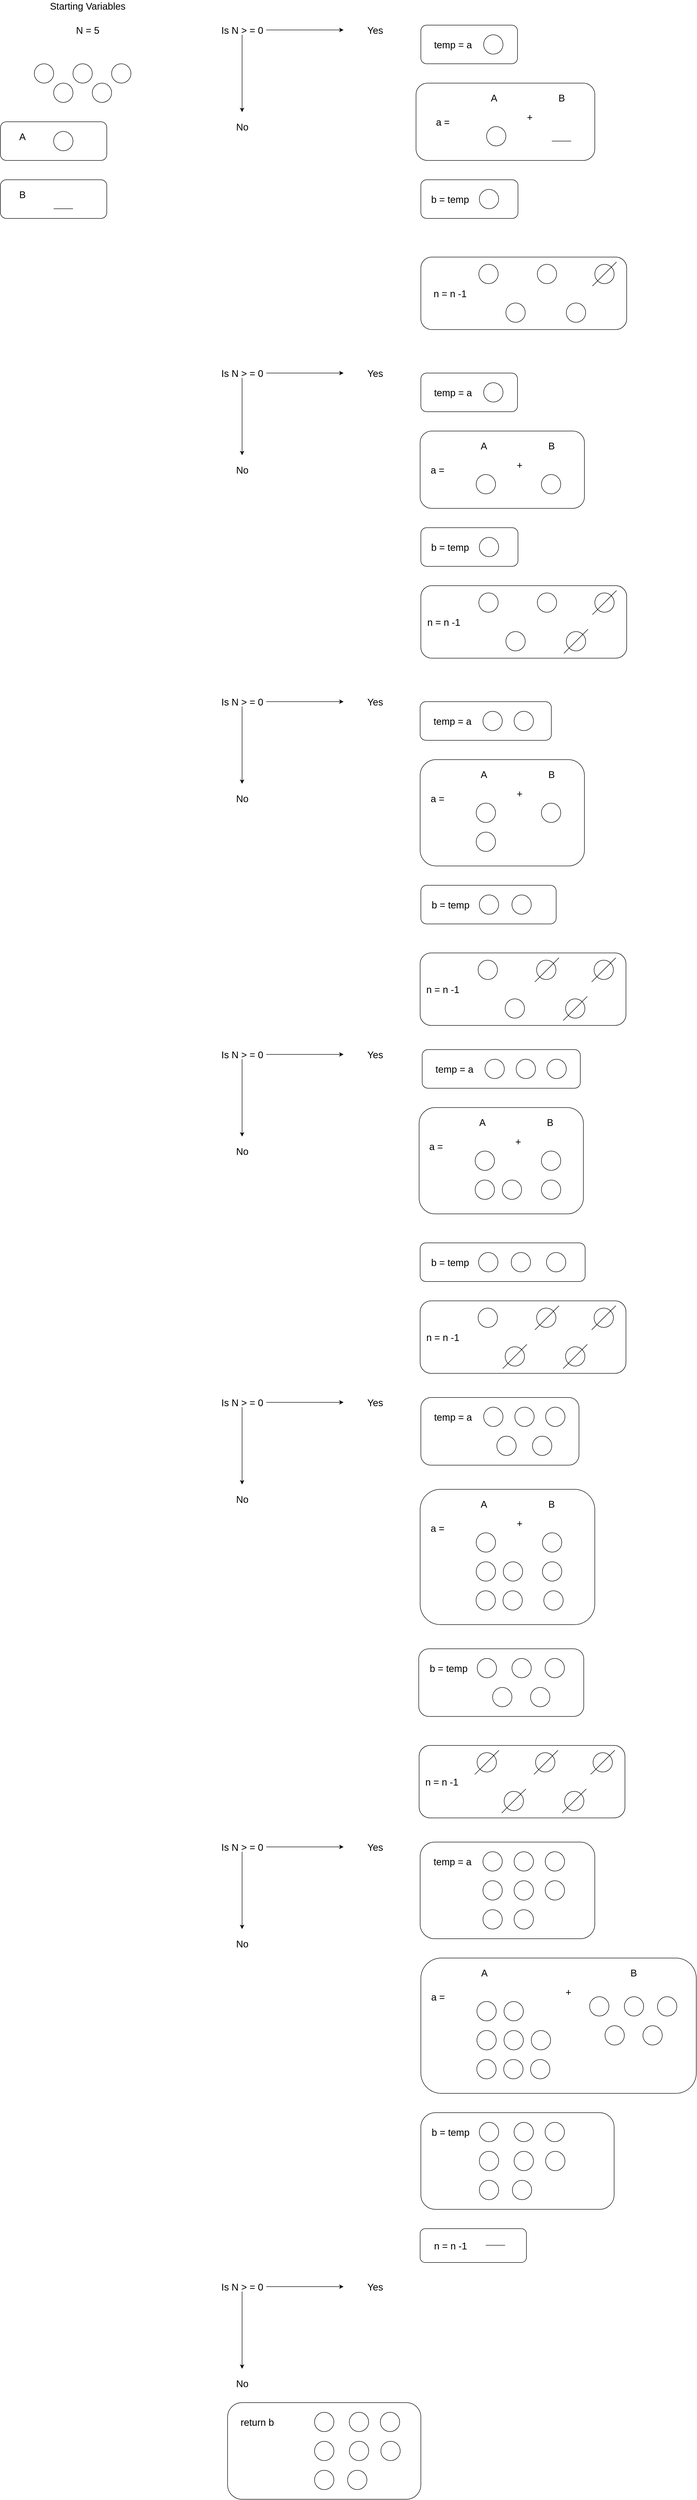 <mxfile>
    <diagram id="eCA5egAgRWIzLLH1qS1m" name="Page-1">
        <mxGraphModel dx="840" dy="718" grid="1" gridSize="10" guides="1" tooltips="1" connect="1" arrows="1" fold="1" page="1" pageScale="1" pageWidth="827" pageHeight="1169" math="0" shadow="0">
            <root>
                <mxCell id="0"/>
                <mxCell id="1" parent="0"/>
                <mxCell id="3" value="&lt;font style=&quot;font-size: 20px&quot;&gt;N = 5&lt;/font&gt;" style="text;html=1;resizable=0;autosize=1;align=center;verticalAlign=middle;points=[];fillColor=none;strokeColor=none;rounded=0;" vertex="1" parent="1">
                    <mxGeometry x="320" y="160" width="60" height="20" as="geometry"/>
                </mxCell>
                <mxCell id="13" value="&lt;font style=&quot;font-size: 20px&quot;&gt;Starting Variables&lt;/font&gt;" style="text;html=1;resizable=0;autosize=1;align=center;verticalAlign=middle;points=[];fillColor=none;strokeColor=none;rounded=0;" vertex="1" parent="1">
                    <mxGeometry x="265" y="110" width="170" height="20" as="geometry"/>
                </mxCell>
                <mxCell id="27" value="" style="group" vertex="1" connectable="0" parent="1">
                    <mxGeometry x="170" y="360" width="220" height="80" as="geometry"/>
                </mxCell>
                <mxCell id="24" value="" style="whiteSpace=wrap;html=1;fontSize=20;rounded=1;" vertex="1" parent="27">
                    <mxGeometry width="220" height="80" as="geometry"/>
                </mxCell>
                <mxCell id="14" value="&lt;span style=&quot;font-size: 20px&quot;&gt;A&lt;/span&gt;" style="text;html=1;resizable=0;autosize=1;align=center;verticalAlign=middle;points=[];fillColor=none;strokeColor=none;rounded=0;" vertex="1" parent="27">
                    <mxGeometry x="30" y="20" width="30" height="20" as="geometry"/>
                </mxCell>
                <mxCell id="15" value="" style="ellipse;whiteSpace=wrap;html=1;" vertex="1" parent="27">
                    <mxGeometry x="110" y="20" width="40" height="40" as="geometry"/>
                </mxCell>
                <mxCell id="28" value="" style="group" vertex="1" connectable="0" parent="1">
                    <mxGeometry x="170" y="480" width="220" height="80" as="geometry"/>
                </mxCell>
                <mxCell id="25" value="" style="whiteSpace=wrap;html=1;fontSize=20;rounded=1;" vertex="1" parent="28">
                    <mxGeometry width="220" height="80" as="geometry"/>
                </mxCell>
                <mxCell id="16" value="&lt;span style=&quot;font-size: 20px&quot;&gt;B&lt;/span&gt;" style="text;html=1;resizable=0;autosize=1;align=center;verticalAlign=middle;points=[];fillColor=none;strokeColor=none;rounded=0;" vertex="1" parent="28">
                    <mxGeometry x="30" y="20" width="30" height="20" as="geometry"/>
                </mxCell>
                <mxCell id="18" value="" style="endArrow=none;html=1;fontSize=20;" edge="1" parent="28">
                    <mxGeometry width="50" height="50" relative="1" as="geometry">
                        <mxPoint x="110" y="60" as="sourcePoint"/>
                        <mxPoint x="150" y="60" as="targetPoint"/>
                    </mxGeometry>
                </mxCell>
                <mxCell id="32" value="" style="whiteSpace=wrap;html=1;fontSize=20;rounded=1;container=0;" vertex="1" parent="1">
                    <mxGeometry x="1030" y="280" width="370" height="160" as="geometry"/>
                </mxCell>
                <mxCell id="33" value="&lt;span style=&quot;font-size: 20px&quot;&gt;A&lt;/span&gt;" style="text;html=1;resizable=0;autosize=1;align=center;verticalAlign=middle;points=[];fillColor=none;strokeColor=none;rounded=0;container=0;" vertex="1" parent="1">
                    <mxGeometry x="1176" y="300" width="30" height="20" as="geometry"/>
                </mxCell>
                <mxCell id="34" value="" style="ellipse;whiteSpace=wrap;html=1;container=0;" vertex="1" parent="1">
                    <mxGeometry x="1176" y="370" width="40" height="40" as="geometry"/>
                </mxCell>
                <mxCell id="39" value="&lt;font style=&quot;font-size: 20px&quot;&gt;+&lt;/font&gt;" style="text;html=1;resizable=0;autosize=1;align=center;verticalAlign=middle;points=[];fillColor=none;strokeColor=none;rounded=0;container=0;" vertex="1" parent="1">
                    <mxGeometry x="1250" y="340" width="30" height="20" as="geometry"/>
                </mxCell>
                <mxCell id="41" value="" style="endArrow=none;html=1;fontSize=20;" edge="1" parent="1">
                    <mxGeometry width="50" height="50" relative="1" as="geometry">
                        <mxPoint x="1311" y="400" as="sourcePoint"/>
                        <mxPoint x="1351" y="400" as="targetPoint"/>
                    </mxGeometry>
                </mxCell>
                <mxCell id="42" value="&lt;font style=&quot;font-size: 20px&quot;&gt;B&lt;/font&gt;" style="text;html=1;resizable=0;autosize=1;align=center;verticalAlign=middle;points=[];fillColor=none;strokeColor=none;rounded=0;container=0;" vertex="1" parent="1">
                    <mxGeometry x="1316" y="300" width="30" height="20" as="geometry"/>
                </mxCell>
                <mxCell id="48" value="" style="whiteSpace=wrap;html=1;fontSize=20;rounded=1;container=0;" vertex="1" parent="1">
                    <mxGeometry x="1040" y="480" width="201" height="80" as="geometry"/>
                </mxCell>
                <mxCell id="49" value="&lt;span style=&quot;font-size: 20px&quot;&gt;b = temp&lt;/span&gt;" style="text;html=1;resizable=0;autosize=1;align=center;verticalAlign=middle;points=[];fillColor=none;strokeColor=none;rounded=0;container=0;" vertex="1" parent="1">
                    <mxGeometry x="1054.5" y="510" width="90" height="20" as="geometry"/>
                </mxCell>
                <mxCell id="50" value="" style="ellipse;whiteSpace=wrap;html=1;container=0;" vertex="1" parent="1">
                    <mxGeometry x="1161" y="500" width="40" height="40" as="geometry"/>
                </mxCell>
                <mxCell id="26" value="" style="whiteSpace=wrap;html=1;fontSize=20;rounded=1;container=0;" vertex="1" parent="1">
                    <mxGeometry x="1040" y="160" width="200" height="80" as="geometry"/>
                </mxCell>
                <mxCell id="19" value="&lt;span style=&quot;font-size: 20px&quot;&gt;temp = a&lt;/span&gt;" style="text;html=1;resizable=0;autosize=1;align=center;verticalAlign=middle;points=[];fillColor=none;strokeColor=none;rounded=0;container=0;" vertex="1" parent="1">
                    <mxGeometry x="1061" y="190" width="90" height="20" as="geometry"/>
                </mxCell>
                <mxCell id="30" value="" style="ellipse;whiteSpace=wrap;html=1;container=0;" vertex="1" parent="1">
                    <mxGeometry x="1170" y="180" width="40" height="40" as="geometry"/>
                </mxCell>
                <mxCell id="52" value="" style="group" vertex="1" connectable="0" parent="1">
                    <mxGeometry x="240" y="240" width="200" height="80" as="geometry"/>
                </mxCell>
                <mxCell id="2" value="" style="ellipse;whiteSpace=wrap;html=1;" vertex="1" parent="52">
                    <mxGeometry width="40" height="40" as="geometry"/>
                </mxCell>
                <mxCell id="4" value="" style="ellipse;whiteSpace=wrap;html=1;" vertex="1" parent="52">
                    <mxGeometry x="40" y="40" width="40" height="40" as="geometry"/>
                </mxCell>
                <mxCell id="5" value="" style="ellipse;whiteSpace=wrap;html=1;" vertex="1" parent="52">
                    <mxGeometry x="80" width="40" height="40" as="geometry"/>
                </mxCell>
                <mxCell id="6" value="" style="ellipse;whiteSpace=wrap;html=1;" vertex="1" parent="52">
                    <mxGeometry x="160" width="40" height="40" as="geometry"/>
                </mxCell>
                <mxCell id="7" value="" style="ellipse;whiteSpace=wrap;html=1;" vertex="1" parent="52">
                    <mxGeometry x="120" y="40" width="40" height="40" as="geometry"/>
                </mxCell>
                <mxCell id="64" value="" style="group" vertex="1" connectable="0" parent="1">
                    <mxGeometry x="1160" y="650" width="320" height="157.5" as="geometry"/>
                </mxCell>
                <mxCell id="65" value="" style="whiteSpace=wrap;html=1;rounded=1;fontSize=20;" vertex="1" parent="64">
                    <mxGeometry x="-120" y="-10" width="426" height="150" as="geometry"/>
                </mxCell>
                <mxCell id="55" value="" style="ellipse;whiteSpace=wrap;html=1;container=0;" vertex="1" parent="64">
                    <mxGeometry y="5" width="40" height="40" as="geometry"/>
                </mxCell>
                <mxCell id="56" value="" style="ellipse;whiteSpace=wrap;html=1;container=0;" vertex="1" parent="64">
                    <mxGeometry x="56" y="85" width="40" height="40" as="geometry"/>
                </mxCell>
                <mxCell id="57" value="" style="ellipse;whiteSpace=wrap;html=1;container=0;" vertex="1" parent="64">
                    <mxGeometry x="121" y="5" width="40" height="40" as="geometry"/>
                </mxCell>
                <mxCell id="59" value="" style="ellipse;whiteSpace=wrap;html=1;container=0;" vertex="1" parent="64">
                    <mxGeometry x="181" y="85" width="40" height="40" as="geometry"/>
                </mxCell>
                <mxCell id="62" value="" style="ellipse;whiteSpace=wrap;html=1;container=0;" vertex="1" parent="64">
                    <mxGeometry x="240" y="5" width="40" height="40" as="geometry"/>
                </mxCell>
                <mxCell id="63" value="" style="endArrow=none;html=1;fontSize=20;" edge="1" parent="64">
                    <mxGeometry width="50" height="50" relative="1" as="geometry">
                        <mxPoint x="235" y="50" as="sourcePoint"/>
                        <mxPoint x="285" as="targetPoint"/>
                    </mxGeometry>
                </mxCell>
                <mxCell id="67" value="" style="group" vertex="1" connectable="0" parent="1">
                    <mxGeometry x="620" y="160" width="485" height="220" as="geometry"/>
                </mxCell>
                <mxCell id="9" style="edgeStyle=none;html=1;fontSize=20;" edge="1" parent="67" source="8">
                    <mxGeometry relative="1" as="geometry">
                        <mxPoint x="260" y="10" as="targetPoint"/>
                    </mxGeometry>
                </mxCell>
                <mxCell id="11" style="edgeStyle=none;html=1;fontSize=20;" edge="1" parent="67" source="8">
                    <mxGeometry relative="1" as="geometry">
                        <mxPoint x="50" y="180" as="targetPoint"/>
                    </mxGeometry>
                </mxCell>
                <mxCell id="8" value="&lt;font style=&quot;font-size: 20px&quot;&gt;Is N &amp;gt; = 0&lt;/font&gt;" style="text;html=1;resizable=0;autosize=1;align=center;verticalAlign=middle;points=[];fillColor=none;strokeColor=none;rounded=0;" vertex="1" parent="67">
                    <mxGeometry width="100" height="20" as="geometry"/>
                </mxCell>
                <mxCell id="10" value="&lt;font style=&quot;font-size: 20px&quot;&gt;Yes&lt;/font&gt;" style="text;html=1;resizable=0;autosize=1;align=center;verticalAlign=middle;points=[];fillColor=none;strokeColor=none;rounded=0;" vertex="1" parent="67">
                    <mxGeometry x="300" width="50" height="20" as="geometry"/>
                </mxCell>
                <mxCell id="12" value="&lt;font style=&quot;font-size: 20px&quot;&gt;No&lt;/font&gt;" style="text;html=1;resizable=0;autosize=1;align=center;verticalAlign=middle;points=[];fillColor=none;strokeColor=none;rounded=0;" vertex="1" parent="67">
                    <mxGeometry x="30" y="200" width="40" height="20" as="geometry"/>
                </mxCell>
                <mxCell id="84" value="&lt;span style=&quot;font-size: 20px&quot;&gt;a =&lt;/span&gt;" style="text;html=1;resizable=0;autosize=1;align=center;verticalAlign=middle;points=[];fillColor=none;strokeColor=none;rounded=0;container=0;" vertex="1" parent="67">
                    <mxGeometry x="445" y="190" width="40" height="20" as="geometry"/>
                </mxCell>
                <mxCell id="68" value="" style="group" vertex="1" connectable="0" parent="1">
                    <mxGeometry x="620" y="870" width="350" height="220" as="geometry"/>
                </mxCell>
                <mxCell id="69" style="edgeStyle=none;html=1;fontSize=20;" edge="1" parent="68" source="71">
                    <mxGeometry relative="1" as="geometry">
                        <mxPoint x="260" y="10" as="targetPoint"/>
                    </mxGeometry>
                </mxCell>
                <mxCell id="70" style="edgeStyle=none;html=1;fontSize=20;" edge="1" parent="68" source="71">
                    <mxGeometry relative="1" as="geometry">
                        <mxPoint x="50" y="180" as="targetPoint"/>
                    </mxGeometry>
                </mxCell>
                <mxCell id="71" value="&lt;font style=&quot;font-size: 20px&quot;&gt;Is N &amp;gt; = 0&lt;/font&gt;" style="text;html=1;resizable=0;autosize=1;align=center;verticalAlign=middle;points=[];fillColor=none;strokeColor=none;rounded=0;" vertex="1" parent="68">
                    <mxGeometry width="100" height="20" as="geometry"/>
                </mxCell>
                <mxCell id="72" value="&lt;font style=&quot;font-size: 20px&quot;&gt;Yes&lt;/font&gt;" style="text;html=1;resizable=0;autosize=1;align=center;verticalAlign=middle;points=[];fillColor=none;strokeColor=none;rounded=0;" vertex="1" parent="68">
                    <mxGeometry x="300" width="50" height="20" as="geometry"/>
                </mxCell>
                <mxCell id="73" value="&lt;font style=&quot;font-size: 20px&quot;&gt;No&lt;/font&gt;" style="text;html=1;resizable=0;autosize=1;align=center;verticalAlign=middle;points=[];fillColor=none;strokeColor=none;rounded=0;" vertex="1" parent="68">
                    <mxGeometry x="30" y="200" width="40" height="20" as="geometry"/>
                </mxCell>
                <mxCell id="74" value="" style="whiteSpace=wrap;html=1;fontSize=20;rounded=1;container=0;" vertex="1" parent="1">
                    <mxGeometry x="1038.5" y="1000" width="340" height="160" as="geometry"/>
                </mxCell>
                <mxCell id="75" value="&lt;span style=&quot;font-size: 20px&quot;&gt;A&lt;/span&gt;" style="text;html=1;resizable=0;autosize=1;align=center;verticalAlign=middle;points=[];fillColor=none;strokeColor=none;rounded=0;container=0;" vertex="1" parent="1">
                    <mxGeometry x="1154.5" y="1020" width="30" height="20" as="geometry"/>
                </mxCell>
                <mxCell id="76" value="" style="ellipse;whiteSpace=wrap;html=1;container=0;" vertex="1" parent="1">
                    <mxGeometry x="1154.5" y="1090" width="40" height="40" as="geometry"/>
                </mxCell>
                <mxCell id="77" value="&lt;font style=&quot;font-size: 20px&quot;&gt;+&lt;/font&gt;" style="text;html=1;resizable=0;autosize=1;align=center;verticalAlign=middle;points=[];fillColor=none;strokeColor=none;rounded=0;container=0;" vertex="1" parent="1">
                    <mxGeometry x="1228.5" y="1060" width="30" height="20" as="geometry"/>
                </mxCell>
                <mxCell id="79" value="&lt;font style=&quot;font-size: 20px&quot;&gt;B&lt;/font&gt;" style="text;html=1;resizable=0;autosize=1;align=center;verticalAlign=middle;points=[];fillColor=none;strokeColor=none;rounded=0;container=0;" vertex="1" parent="1">
                    <mxGeometry x="1294.5" y="1020" width="30" height="20" as="geometry"/>
                </mxCell>
                <mxCell id="80" value="" style="whiteSpace=wrap;html=1;fontSize=20;rounded=1;container=0;" vertex="1" parent="1">
                    <mxGeometry x="1040" y="880" width="200" height="80" as="geometry"/>
                </mxCell>
                <mxCell id="81" value="&lt;span style=&quot;font-size: 20px&quot;&gt;temp = a&lt;/span&gt;" style="text;html=1;resizable=0;autosize=1;align=center;verticalAlign=middle;points=[];fillColor=none;strokeColor=none;rounded=0;container=0;" vertex="1" parent="1">
                    <mxGeometry x="1061" y="910" width="90" height="20" as="geometry"/>
                </mxCell>
                <mxCell id="82" value="" style="ellipse;whiteSpace=wrap;html=1;container=0;" vertex="1" parent="1">
                    <mxGeometry x="1170" y="900" width="40" height="40" as="geometry"/>
                </mxCell>
                <mxCell id="83" value="" style="ellipse;whiteSpace=wrap;html=1;container=0;" vertex="1" parent="1">
                    <mxGeometry x="1289.5" y="1090" width="40" height="40" as="geometry"/>
                </mxCell>
                <mxCell id="85" value="&lt;span style=&quot;font-size: 20px&quot;&gt;a =&lt;/span&gt;" style="text;html=1;resizable=0;autosize=1;align=center;verticalAlign=middle;points=[];fillColor=none;strokeColor=none;rounded=0;container=0;" vertex="1" parent="1">
                    <mxGeometry x="1053.5" y="1070" width="40" height="20" as="geometry"/>
                </mxCell>
                <mxCell id="87" value="" style="whiteSpace=wrap;html=1;fontSize=20;rounded=1;container=0;" vertex="1" parent="1">
                    <mxGeometry x="1040" y="1940" width="280" height="80" as="geometry"/>
                </mxCell>
                <mxCell id="88" value="&lt;span style=&quot;font-size: 20px&quot;&gt;b = temp&lt;/span&gt;" style="text;html=1;resizable=0;autosize=1;align=center;verticalAlign=middle;points=[];fillColor=none;strokeColor=none;rounded=0;container=0;" vertex="1" parent="1">
                    <mxGeometry x="1056" y="1970" width="90" height="20" as="geometry"/>
                </mxCell>
                <mxCell id="89" value="" style="ellipse;whiteSpace=wrap;html=1;container=0;" vertex="1" parent="1">
                    <mxGeometry x="1161" y="1960" width="40" height="40" as="geometry"/>
                </mxCell>
                <mxCell id="92" value="" style="whiteSpace=wrap;html=1;rounded=1;fontSize=20;container=0;" vertex="1" parent="1">
                    <mxGeometry x="1040" y="1320" width="426" height="150" as="geometry"/>
                </mxCell>
                <mxCell id="93" value="" style="ellipse;whiteSpace=wrap;html=1;container=0;" vertex="1" parent="1">
                    <mxGeometry x="1160" y="1335" width="40" height="40" as="geometry"/>
                </mxCell>
                <mxCell id="94" value="" style="ellipse;whiteSpace=wrap;html=1;container=0;" vertex="1" parent="1">
                    <mxGeometry x="1216" y="1415" width="40" height="40" as="geometry"/>
                </mxCell>
                <mxCell id="95" value="" style="ellipse;whiteSpace=wrap;html=1;container=0;" vertex="1" parent="1">
                    <mxGeometry x="1281" y="1335" width="40" height="40" as="geometry"/>
                </mxCell>
                <mxCell id="96" value="" style="ellipse;whiteSpace=wrap;html=1;container=0;" vertex="1" parent="1">
                    <mxGeometry x="1341" y="1415" width="40" height="40" as="geometry"/>
                </mxCell>
                <mxCell id="97" value="" style="ellipse;whiteSpace=wrap;html=1;container=0;" vertex="1" parent="1">
                    <mxGeometry x="1400" y="1335" width="40" height="40" as="geometry"/>
                </mxCell>
                <mxCell id="98" value="" style="endArrow=none;html=1;fontSize=20;" edge="1" parent="1">
                    <mxGeometry width="50" height="50" relative="1" as="geometry">
                        <mxPoint x="1395" y="1380" as="sourcePoint"/>
                        <mxPoint x="1445" y="1330" as="targetPoint"/>
                    </mxGeometry>
                </mxCell>
                <mxCell id="99" value="&lt;span style=&quot;font-size: 20px&quot;&gt;n = n -1&lt;/span&gt;" style="text;html=1;resizable=0;autosize=1;align=center;verticalAlign=middle;points=[];fillColor=none;strokeColor=none;rounded=0;container=0;" vertex="1" parent="1">
                    <mxGeometry x="1046.5" y="1385" width="80" height="20" as="geometry"/>
                </mxCell>
                <mxCell id="101" value="" style="endArrow=none;html=1;fontSize=20;" edge="1" parent="1">
                    <mxGeometry width="50" height="50" relative="1" as="geometry">
                        <mxPoint x="1336" y="1460" as="sourcePoint"/>
                        <mxPoint x="1386" y="1410" as="targetPoint"/>
                    </mxGeometry>
                </mxCell>
                <mxCell id="102" value="" style="group" vertex="1" connectable="0" parent="1">
                    <mxGeometry x="620" y="1550" width="350" height="220" as="geometry"/>
                </mxCell>
                <mxCell id="103" style="edgeStyle=none;html=1;fontSize=20;" edge="1" parent="102" source="105">
                    <mxGeometry relative="1" as="geometry">
                        <mxPoint x="260" y="10" as="targetPoint"/>
                    </mxGeometry>
                </mxCell>
                <mxCell id="104" style="edgeStyle=none;html=1;fontSize=20;" edge="1" parent="102" source="105">
                    <mxGeometry relative="1" as="geometry">
                        <mxPoint x="50" y="180" as="targetPoint"/>
                    </mxGeometry>
                </mxCell>
                <mxCell id="105" value="&lt;font style=&quot;font-size: 20px&quot;&gt;Is N &amp;gt; = 0&lt;/font&gt;" style="text;html=1;resizable=0;autosize=1;align=center;verticalAlign=middle;points=[];fillColor=none;strokeColor=none;rounded=0;" vertex="1" parent="102">
                    <mxGeometry width="100" height="20" as="geometry"/>
                </mxCell>
                <mxCell id="106" value="&lt;font style=&quot;font-size: 20px&quot;&gt;Yes&lt;/font&gt;" style="text;html=1;resizable=0;autosize=1;align=center;verticalAlign=middle;points=[];fillColor=none;strokeColor=none;rounded=0;" vertex="1" parent="102">
                    <mxGeometry x="300" width="50" height="20" as="geometry"/>
                </mxCell>
                <mxCell id="107" value="&lt;font style=&quot;font-size: 20px&quot;&gt;No&lt;/font&gt;" style="text;html=1;resizable=0;autosize=1;align=center;verticalAlign=middle;points=[];fillColor=none;strokeColor=none;rounded=0;" vertex="1" parent="102">
                    <mxGeometry x="30" y="200" width="40" height="20" as="geometry"/>
                </mxCell>
                <mxCell id="108" value="" style="whiteSpace=wrap;html=1;fontSize=20;rounded=1;container=0;" vertex="1" parent="1">
                    <mxGeometry x="1038.5" y="1560" width="271.5" height="80" as="geometry"/>
                </mxCell>
                <mxCell id="109" value="&lt;span style=&quot;font-size: 20px&quot;&gt;temp = a&lt;/span&gt;" style="text;html=1;resizable=0;autosize=1;align=center;verticalAlign=middle;points=[];fillColor=none;strokeColor=none;rounded=0;container=0;" vertex="1" parent="1">
                    <mxGeometry x="1059.5" y="1590" width="90" height="20" as="geometry"/>
                </mxCell>
                <mxCell id="110" value="" style="ellipse;whiteSpace=wrap;html=1;container=0;" vertex="1" parent="1">
                    <mxGeometry x="1168.5" y="1580" width="40" height="40" as="geometry"/>
                </mxCell>
                <mxCell id="111" value="" style="ellipse;whiteSpace=wrap;html=1;container=0;" vertex="1" parent="1">
                    <mxGeometry x="1233" y="1580" width="40" height="40" as="geometry"/>
                </mxCell>
                <mxCell id="112" value="" style="whiteSpace=wrap;html=1;fontSize=20;rounded=1;container=0;" vertex="1" parent="1">
                    <mxGeometry x="1038.5" y="1680" width="340" height="220" as="geometry"/>
                </mxCell>
                <mxCell id="113" value="&lt;span style=&quot;font-size: 20px&quot;&gt;A&lt;/span&gt;" style="text;html=1;resizable=0;autosize=1;align=center;verticalAlign=middle;points=[];fillColor=none;strokeColor=none;rounded=0;container=0;" vertex="1" parent="1">
                    <mxGeometry x="1154.5" y="1700" width="30" height="20" as="geometry"/>
                </mxCell>
                <mxCell id="114" value="" style="ellipse;whiteSpace=wrap;html=1;container=0;" vertex="1" parent="1">
                    <mxGeometry x="1154.5" y="1770" width="40" height="40" as="geometry"/>
                </mxCell>
                <mxCell id="115" value="&lt;font style=&quot;font-size: 20px&quot;&gt;+&lt;/font&gt;" style="text;html=1;resizable=0;autosize=1;align=center;verticalAlign=middle;points=[];fillColor=none;strokeColor=none;rounded=0;container=0;" vertex="1" parent="1">
                    <mxGeometry x="1228.5" y="1740" width="30" height="20" as="geometry"/>
                </mxCell>
                <mxCell id="116" value="&lt;font style=&quot;font-size: 20px&quot;&gt;B&lt;/font&gt;" style="text;html=1;resizable=0;autosize=1;align=center;verticalAlign=middle;points=[];fillColor=none;strokeColor=none;rounded=0;container=0;" vertex="1" parent="1">
                    <mxGeometry x="1294.5" y="1700" width="30" height="20" as="geometry"/>
                </mxCell>
                <mxCell id="117" value="" style="ellipse;whiteSpace=wrap;html=1;container=0;" vertex="1" parent="1">
                    <mxGeometry x="1289.5" y="1770" width="40" height="40" as="geometry"/>
                </mxCell>
                <mxCell id="118" value="&lt;span style=&quot;font-size: 20px&quot;&gt;a =&lt;/span&gt;" style="text;html=1;resizable=0;autosize=1;align=center;verticalAlign=middle;points=[];fillColor=none;strokeColor=none;rounded=0;container=0;" vertex="1" parent="1">
                    <mxGeometry x="1053.5" y="1750" width="40" height="20" as="geometry"/>
                </mxCell>
                <mxCell id="119" value="" style="ellipse;whiteSpace=wrap;html=1;container=0;" vertex="1" parent="1">
                    <mxGeometry x="1154.5" y="1830" width="40" height="40" as="geometry"/>
                </mxCell>
                <mxCell id="120" value="" style="whiteSpace=wrap;html=1;rounded=1;fontSize=20;container=0;" vertex="1" parent="1">
                    <mxGeometry x="1038.5" y="2080" width="426" height="150" as="geometry"/>
                </mxCell>
                <mxCell id="121" value="" style="ellipse;whiteSpace=wrap;html=1;container=0;" vertex="1" parent="1">
                    <mxGeometry x="1158.5" y="2095" width="40" height="40" as="geometry"/>
                </mxCell>
                <mxCell id="122" value="" style="ellipse;whiteSpace=wrap;html=1;container=0;" vertex="1" parent="1">
                    <mxGeometry x="1214.5" y="2175" width="40" height="40" as="geometry"/>
                </mxCell>
                <mxCell id="123" value="" style="ellipse;whiteSpace=wrap;html=1;container=0;" vertex="1" parent="1">
                    <mxGeometry x="1279.5" y="2095" width="40" height="40" as="geometry"/>
                </mxCell>
                <mxCell id="124" value="" style="ellipse;whiteSpace=wrap;html=1;container=0;" vertex="1" parent="1">
                    <mxGeometry x="1339.5" y="2175" width="40" height="40" as="geometry"/>
                </mxCell>
                <mxCell id="125" value="" style="ellipse;whiteSpace=wrap;html=1;container=0;" vertex="1" parent="1">
                    <mxGeometry x="1398.5" y="2095" width="40" height="40" as="geometry"/>
                </mxCell>
                <mxCell id="126" value="" style="endArrow=none;html=1;fontSize=20;" edge="1" parent="1">
                    <mxGeometry width="50" height="50" relative="1" as="geometry">
                        <mxPoint x="1393.5" y="2140" as="sourcePoint"/>
                        <mxPoint x="1443.5" y="2090" as="targetPoint"/>
                    </mxGeometry>
                </mxCell>
                <mxCell id="127" value="&lt;span style=&quot;font-size: 20px&quot;&gt;n = n -1&lt;/span&gt;" style="text;html=1;resizable=0;autosize=1;align=center;verticalAlign=middle;points=[];fillColor=none;strokeColor=none;rounded=0;container=0;" vertex="1" parent="1">
                    <mxGeometry x="1045" y="2145" width="80" height="20" as="geometry"/>
                </mxCell>
                <mxCell id="128" value="" style="endArrow=none;html=1;fontSize=20;" edge="1" parent="1">
                    <mxGeometry width="50" height="50" relative="1" as="geometry">
                        <mxPoint x="1334.5" y="2220" as="sourcePoint"/>
                        <mxPoint x="1384.5" y="2170" as="targetPoint"/>
                    </mxGeometry>
                </mxCell>
                <mxCell id="134" value="" style="endArrow=none;html=1;fontSize=20;" edge="1" parent="1">
                    <mxGeometry width="50" height="50" relative="1" as="geometry">
                        <mxPoint x="1276" y="2140" as="sourcePoint"/>
                        <mxPoint x="1326" y="2090" as="targetPoint"/>
                    </mxGeometry>
                </mxCell>
                <mxCell id="135" value="" style="ellipse;whiteSpace=wrap;html=1;container=0;" vertex="1" parent="1">
                    <mxGeometry x="1228.5" y="1960" width="40" height="40" as="geometry"/>
                </mxCell>
                <mxCell id="136" value="" style="group" vertex="1" connectable="0" parent="1">
                    <mxGeometry x="620" y="2280" width="350" height="220" as="geometry"/>
                </mxCell>
                <mxCell id="137" style="edgeStyle=none;html=1;fontSize=20;" edge="1" parent="136" source="139">
                    <mxGeometry relative="1" as="geometry">
                        <mxPoint x="260" y="10" as="targetPoint"/>
                    </mxGeometry>
                </mxCell>
                <mxCell id="138" style="edgeStyle=none;html=1;fontSize=20;" edge="1" parent="136" source="139">
                    <mxGeometry relative="1" as="geometry">
                        <mxPoint x="50" y="180" as="targetPoint"/>
                    </mxGeometry>
                </mxCell>
                <mxCell id="139" value="&lt;font style=&quot;font-size: 20px&quot;&gt;Is N &amp;gt; = 0&lt;/font&gt;" style="text;html=1;resizable=0;autosize=1;align=center;verticalAlign=middle;points=[];fillColor=none;strokeColor=none;rounded=0;" vertex="1" parent="136">
                    <mxGeometry width="100" height="20" as="geometry"/>
                </mxCell>
                <mxCell id="140" value="&lt;font style=&quot;font-size: 20px&quot;&gt;Yes&lt;/font&gt;" style="text;html=1;resizable=0;autosize=1;align=center;verticalAlign=middle;points=[];fillColor=none;strokeColor=none;rounded=0;" vertex="1" parent="136">
                    <mxGeometry x="300" width="50" height="20" as="geometry"/>
                </mxCell>
                <mxCell id="141" value="&lt;font style=&quot;font-size: 20px&quot;&gt;No&lt;/font&gt;" style="text;html=1;resizable=0;autosize=1;align=center;verticalAlign=middle;points=[];fillColor=none;strokeColor=none;rounded=0;" vertex="1" parent="136">
                    <mxGeometry x="30" y="200" width="40" height="20" as="geometry"/>
                </mxCell>
                <mxCell id="142" value="" style="whiteSpace=wrap;html=1;fontSize=20;rounded=1;container=0;" vertex="1" parent="1">
                    <mxGeometry x="1042.75" y="2280" width="327.25" height="80" as="geometry"/>
                </mxCell>
                <mxCell id="143" value="&lt;span style=&quot;font-size: 20px&quot;&gt;temp = a&lt;/span&gt;" style="text;html=1;resizable=0;autosize=1;align=center;verticalAlign=middle;points=[];fillColor=none;strokeColor=none;rounded=0;container=0;" vertex="1" parent="1">
                    <mxGeometry x="1063.75" y="2310" width="90" height="20" as="geometry"/>
                </mxCell>
                <mxCell id="144" value="" style="ellipse;whiteSpace=wrap;html=1;container=0;" vertex="1" parent="1">
                    <mxGeometry x="1172.75" y="2300" width="40" height="40" as="geometry"/>
                </mxCell>
                <mxCell id="145" value="" style="ellipse;whiteSpace=wrap;html=1;container=0;" vertex="1" parent="1">
                    <mxGeometry x="1237.25" y="2300" width="40" height="40" as="geometry"/>
                </mxCell>
                <mxCell id="146" value="" style="ellipse;whiteSpace=wrap;html=1;container=0;" vertex="1" parent="1">
                    <mxGeometry x="1301" y="2300" width="40" height="40" as="geometry"/>
                </mxCell>
                <mxCell id="147" value="" style="whiteSpace=wrap;html=1;fontSize=20;rounded=1;container=0;" vertex="1" parent="1">
                    <mxGeometry x="1036.38" y="2400" width="340" height="220" as="geometry"/>
                </mxCell>
                <mxCell id="148" value="&lt;span style=&quot;font-size: 20px&quot;&gt;A&lt;/span&gt;" style="text;html=1;resizable=0;autosize=1;align=center;verticalAlign=middle;points=[];fillColor=none;strokeColor=none;rounded=0;container=0;" vertex="1" parent="1">
                    <mxGeometry x="1152.38" y="2420" width="30" height="20" as="geometry"/>
                </mxCell>
                <mxCell id="149" value="" style="ellipse;whiteSpace=wrap;html=1;container=0;" vertex="1" parent="1">
                    <mxGeometry x="1152.38" y="2490" width="40" height="40" as="geometry"/>
                </mxCell>
                <mxCell id="150" value="&lt;font style=&quot;font-size: 20px&quot;&gt;+&lt;/font&gt;" style="text;html=1;resizable=0;autosize=1;align=center;verticalAlign=middle;points=[];fillColor=none;strokeColor=none;rounded=0;container=0;" vertex="1" parent="1">
                    <mxGeometry x="1226.38" y="2460" width="30" height="20" as="geometry"/>
                </mxCell>
                <mxCell id="151" value="&lt;font style=&quot;font-size: 20px&quot;&gt;B&lt;/font&gt;" style="text;html=1;resizable=0;autosize=1;align=center;verticalAlign=middle;points=[];fillColor=none;strokeColor=none;rounded=0;container=0;" vertex="1" parent="1">
                    <mxGeometry x="1292.38" y="2420" width="30" height="20" as="geometry"/>
                </mxCell>
                <mxCell id="152" value="" style="ellipse;whiteSpace=wrap;html=1;container=0;" vertex="1" parent="1">
                    <mxGeometry x="1208.5" y="2550" width="40" height="40" as="geometry"/>
                </mxCell>
                <mxCell id="153" value="&lt;span style=&quot;font-size: 20px&quot;&gt;a =&lt;/span&gt;" style="text;html=1;resizable=0;autosize=1;align=center;verticalAlign=middle;points=[];fillColor=none;strokeColor=none;rounded=0;container=0;" vertex="1" parent="1">
                    <mxGeometry x="1051.38" y="2470" width="40" height="20" as="geometry"/>
                </mxCell>
                <mxCell id="154" value="" style="ellipse;whiteSpace=wrap;html=1;container=0;" vertex="1" parent="1">
                    <mxGeometry x="1152.38" y="2550" width="40" height="40" as="geometry"/>
                </mxCell>
                <mxCell id="155" value="" style="ellipse;whiteSpace=wrap;html=1;container=0;" vertex="1" parent="1">
                    <mxGeometry x="1289.5" y="2490" width="40" height="40" as="geometry"/>
                </mxCell>
                <mxCell id="156" value="" style="ellipse;whiteSpace=wrap;html=1;container=0;" vertex="1" parent="1">
                    <mxGeometry x="1289.5" y="2550" width="40" height="40" as="geometry"/>
                </mxCell>
                <mxCell id="157" value="" style="whiteSpace=wrap;html=1;fontSize=20;rounded=1;container=0;" vertex="1" parent="1">
                    <mxGeometry x="1038.5" y="2680" width="341.5" height="80" as="geometry"/>
                </mxCell>
                <mxCell id="158" value="&lt;span style=&quot;font-size: 20px&quot;&gt;b = temp&lt;/span&gt;" style="text;html=1;resizable=0;autosize=1;align=center;verticalAlign=middle;points=[];fillColor=none;strokeColor=none;rounded=0;container=0;" vertex="1" parent="1">
                    <mxGeometry x="1054.5" y="2710" width="90" height="20" as="geometry"/>
                </mxCell>
                <mxCell id="159" value="" style="ellipse;whiteSpace=wrap;html=1;container=0;" vertex="1" parent="1">
                    <mxGeometry x="1159.5" y="2700" width="40" height="40" as="geometry"/>
                </mxCell>
                <mxCell id="160" value="" style="ellipse;whiteSpace=wrap;html=1;container=0;" vertex="1" parent="1">
                    <mxGeometry x="1227" y="2700" width="40" height="40" as="geometry"/>
                </mxCell>
                <mxCell id="161" value="" style="ellipse;whiteSpace=wrap;html=1;container=0;" vertex="1" parent="1">
                    <mxGeometry x="1300" y="2700" width="40" height="40" as="geometry"/>
                </mxCell>
                <mxCell id="162" value="" style="whiteSpace=wrap;html=1;rounded=1;fontSize=20;container=0;" vertex="1" parent="1">
                    <mxGeometry x="1038.5" y="2800" width="426" height="150" as="geometry"/>
                </mxCell>
                <mxCell id="163" value="" style="ellipse;whiteSpace=wrap;html=1;container=0;" vertex="1" parent="1">
                    <mxGeometry x="1158.5" y="2815" width="40" height="40" as="geometry"/>
                </mxCell>
                <mxCell id="164" value="" style="ellipse;whiteSpace=wrap;html=1;container=0;" vertex="1" parent="1">
                    <mxGeometry x="1214.5" y="2895" width="40" height="40" as="geometry"/>
                </mxCell>
                <mxCell id="165" value="" style="ellipse;whiteSpace=wrap;html=1;container=0;" vertex="1" parent="1">
                    <mxGeometry x="1279.5" y="2815" width="40" height="40" as="geometry"/>
                </mxCell>
                <mxCell id="166" value="" style="ellipse;whiteSpace=wrap;html=1;container=0;" vertex="1" parent="1">
                    <mxGeometry x="1339.5" y="2895" width="40" height="40" as="geometry"/>
                </mxCell>
                <mxCell id="167" value="" style="ellipse;whiteSpace=wrap;html=1;container=0;" vertex="1" parent="1">
                    <mxGeometry x="1398.5" y="2815" width="40" height="40" as="geometry"/>
                </mxCell>
                <mxCell id="168" value="" style="endArrow=none;html=1;fontSize=20;" edge="1" parent="1">
                    <mxGeometry width="50" height="50" relative="1" as="geometry">
                        <mxPoint x="1393.5" y="2860" as="sourcePoint"/>
                        <mxPoint x="1443.5" y="2810" as="targetPoint"/>
                    </mxGeometry>
                </mxCell>
                <mxCell id="169" value="&lt;span style=&quot;font-size: 20px&quot;&gt;n = n -1&lt;/span&gt;" style="text;html=1;resizable=0;autosize=1;align=center;verticalAlign=middle;points=[];fillColor=none;strokeColor=none;rounded=0;container=0;" vertex="1" parent="1">
                    <mxGeometry x="1045" y="2865" width="80" height="20" as="geometry"/>
                </mxCell>
                <mxCell id="170" value="" style="endArrow=none;html=1;fontSize=20;" edge="1" parent="1">
                    <mxGeometry width="50" height="50" relative="1" as="geometry">
                        <mxPoint x="1334.5" y="2940" as="sourcePoint"/>
                        <mxPoint x="1384.5" y="2890" as="targetPoint"/>
                    </mxGeometry>
                </mxCell>
                <mxCell id="171" value="" style="endArrow=none;html=1;fontSize=20;" edge="1" parent="1">
                    <mxGeometry width="50" height="50" relative="1" as="geometry">
                        <mxPoint x="1276" y="2860" as="sourcePoint"/>
                        <mxPoint x="1326" y="2810" as="targetPoint"/>
                    </mxGeometry>
                </mxCell>
                <mxCell id="172" value="" style="endArrow=none;html=1;fontSize=20;" edge="1" parent="1">
                    <mxGeometry width="50" height="50" relative="1" as="geometry">
                        <mxPoint x="1209.5" y="2940" as="sourcePoint"/>
                        <mxPoint x="1259.5" y="2890" as="targetPoint"/>
                    </mxGeometry>
                </mxCell>
                <mxCell id="173" value="" style="group" vertex="1" connectable="0" parent="1">
                    <mxGeometry x="620" y="3000" width="350" height="220" as="geometry"/>
                </mxCell>
                <mxCell id="174" style="edgeStyle=none;html=1;fontSize=20;" edge="1" parent="173" source="176">
                    <mxGeometry relative="1" as="geometry">
                        <mxPoint x="260" y="10" as="targetPoint"/>
                    </mxGeometry>
                </mxCell>
                <mxCell id="175" style="edgeStyle=none;html=1;fontSize=20;" edge="1" parent="173" source="176">
                    <mxGeometry relative="1" as="geometry">
                        <mxPoint x="50" y="180" as="targetPoint"/>
                    </mxGeometry>
                </mxCell>
                <mxCell id="176" value="&lt;font style=&quot;font-size: 20px&quot;&gt;Is N &amp;gt; = 0&lt;/font&gt;" style="text;html=1;resizable=0;autosize=1;align=center;verticalAlign=middle;points=[];fillColor=none;strokeColor=none;rounded=0;" vertex="1" parent="173">
                    <mxGeometry width="100" height="20" as="geometry"/>
                </mxCell>
                <mxCell id="177" value="&lt;font style=&quot;font-size: 20px&quot;&gt;Yes&lt;/font&gt;" style="text;html=1;resizable=0;autosize=1;align=center;verticalAlign=middle;points=[];fillColor=none;strokeColor=none;rounded=0;" vertex="1" parent="173">
                    <mxGeometry x="300" width="50" height="20" as="geometry"/>
                </mxCell>
                <mxCell id="178" value="&lt;font style=&quot;font-size: 20px&quot;&gt;No&lt;/font&gt;" style="text;html=1;resizable=0;autosize=1;align=center;verticalAlign=middle;points=[];fillColor=none;strokeColor=none;rounded=0;" vertex="1" parent="173">
                    <mxGeometry x="30" y="200" width="40" height="20" as="geometry"/>
                </mxCell>
                <mxCell id="179" value="" style="whiteSpace=wrap;html=1;fontSize=20;rounded=1;container=0;" vertex="1" parent="1">
                    <mxGeometry x="1040" y="3000" width="327.25" height="140" as="geometry"/>
                </mxCell>
                <mxCell id="180" value="&lt;span style=&quot;font-size: 20px&quot;&gt;temp = a&lt;/span&gt;" style="text;html=1;resizable=0;autosize=1;align=center;verticalAlign=middle;points=[];fillColor=none;strokeColor=none;rounded=0;container=0;" vertex="1" parent="1">
                    <mxGeometry x="1061" y="3030" width="90" height="20" as="geometry"/>
                </mxCell>
                <mxCell id="181" value="" style="ellipse;whiteSpace=wrap;html=1;container=0;" vertex="1" parent="1">
                    <mxGeometry x="1170" y="3020" width="40" height="40" as="geometry"/>
                </mxCell>
                <mxCell id="182" value="" style="ellipse;whiteSpace=wrap;html=1;container=0;" vertex="1" parent="1">
                    <mxGeometry x="1234.5" y="3020" width="40" height="40" as="geometry"/>
                </mxCell>
                <mxCell id="183" value="" style="ellipse;whiteSpace=wrap;html=1;container=0;" vertex="1" parent="1">
                    <mxGeometry x="1298.25" y="3020" width="40" height="40" as="geometry"/>
                </mxCell>
                <mxCell id="184" value="" style="ellipse;whiteSpace=wrap;html=1;container=0;" vertex="1" parent="1">
                    <mxGeometry x="1197.25" y="3080" width="40" height="40" as="geometry"/>
                </mxCell>
                <mxCell id="185" value="" style="ellipse;whiteSpace=wrap;html=1;container=0;" vertex="1" parent="1">
                    <mxGeometry x="1271" y="3080" width="40" height="40" as="geometry"/>
                </mxCell>
                <mxCell id="66" value="&lt;span style=&quot;font-size: 20px&quot;&gt;n = n -1&lt;/span&gt;" style="text;html=1;resizable=0;autosize=1;align=center;verticalAlign=middle;points=[];fillColor=none;strokeColor=none;rounded=0;container=0;" vertex="1" parent="1">
                    <mxGeometry x="1060" y="705" width="80" height="20" as="geometry"/>
                </mxCell>
                <mxCell id="186" value="" style="whiteSpace=wrap;html=1;fontSize=20;rounded=1;container=0;" vertex="1" parent="1">
                    <mxGeometry x="1040" y="1200" width="201" height="80" as="geometry"/>
                </mxCell>
                <mxCell id="187" value="&lt;span style=&quot;font-size: 20px&quot;&gt;b = temp&lt;/span&gt;" style="text;html=1;resizable=0;autosize=1;align=center;verticalAlign=middle;points=[];fillColor=none;strokeColor=none;rounded=0;container=0;" vertex="1" parent="1">
                    <mxGeometry x="1054.5" y="1230" width="90" height="20" as="geometry"/>
                </mxCell>
                <mxCell id="188" value="" style="ellipse;whiteSpace=wrap;html=1;container=0;" vertex="1" parent="1">
                    <mxGeometry x="1161" y="1220" width="40" height="40" as="geometry"/>
                </mxCell>
                <mxCell id="189" value="" style="whiteSpace=wrap;html=1;fontSize=20;rounded=1;container=0;" vertex="1" parent="1">
                    <mxGeometry x="1038.5" y="3190" width="361.5" height="280" as="geometry"/>
                </mxCell>
                <mxCell id="190" value="&lt;span style=&quot;font-size: 20px&quot;&gt;A&lt;/span&gt;" style="text;html=1;resizable=0;autosize=1;align=center;verticalAlign=middle;points=[];fillColor=none;strokeColor=none;rounded=0;container=0;" vertex="1" parent="1">
                    <mxGeometry x="1154.5" y="3210" width="30" height="20" as="geometry"/>
                </mxCell>
                <mxCell id="191" value="" style="ellipse;whiteSpace=wrap;html=1;container=0;" vertex="1" parent="1">
                    <mxGeometry x="1154.5" y="3280" width="40" height="40" as="geometry"/>
                </mxCell>
                <mxCell id="192" value="&lt;font style=&quot;font-size: 20px&quot;&gt;+&lt;/font&gt;" style="text;html=1;resizable=0;autosize=1;align=center;verticalAlign=middle;points=[];fillColor=none;strokeColor=none;rounded=0;container=0;" vertex="1" parent="1">
                    <mxGeometry x="1228.5" y="3250" width="30" height="20" as="geometry"/>
                </mxCell>
                <mxCell id="193" value="&lt;font style=&quot;font-size: 20px&quot;&gt;B&lt;/font&gt;" style="text;html=1;resizable=0;autosize=1;align=center;verticalAlign=middle;points=[];fillColor=none;strokeColor=none;rounded=0;container=0;" vertex="1" parent="1">
                    <mxGeometry x="1294.5" y="3210" width="30" height="20" as="geometry"/>
                </mxCell>
                <mxCell id="194" value="" style="ellipse;whiteSpace=wrap;html=1;container=0;" vertex="1" parent="1">
                    <mxGeometry x="1210.62" y="3340" width="40" height="40" as="geometry"/>
                </mxCell>
                <mxCell id="195" value="&lt;span style=&quot;font-size: 20px&quot;&gt;a =&lt;/span&gt;" style="text;html=1;resizable=0;autosize=1;align=center;verticalAlign=middle;points=[];fillColor=none;strokeColor=none;rounded=0;container=0;" vertex="1" parent="1">
                    <mxGeometry x="1053.5" y="3260" width="40" height="20" as="geometry"/>
                </mxCell>
                <mxCell id="196" value="" style="ellipse;whiteSpace=wrap;html=1;container=0;" vertex="1" parent="1">
                    <mxGeometry x="1154.5" y="3340" width="40" height="40" as="geometry"/>
                </mxCell>
                <mxCell id="197" value="" style="ellipse;whiteSpace=wrap;html=1;container=0;" vertex="1" parent="1">
                    <mxGeometry x="1291.62" y="3280" width="40" height="40" as="geometry"/>
                </mxCell>
                <mxCell id="198" value="" style="ellipse;whiteSpace=wrap;html=1;container=0;" vertex="1" parent="1">
                    <mxGeometry x="1291.62" y="3340" width="40" height="40" as="geometry"/>
                </mxCell>
                <mxCell id="200" value="" style="ellipse;whiteSpace=wrap;html=1;container=0;" vertex="1" parent="1">
                    <mxGeometry x="1154.25" y="3400" width="40" height="40" as="geometry"/>
                </mxCell>
                <mxCell id="201" value="" style="ellipse;whiteSpace=wrap;html=1;container=0;" vertex="1" parent="1">
                    <mxGeometry x="1210" y="3400" width="40" height="40" as="geometry"/>
                </mxCell>
                <mxCell id="202" value="" style="ellipse;whiteSpace=wrap;html=1;container=0;" vertex="1" parent="1">
                    <mxGeometry x="1294.5" y="3400" width="40" height="40" as="geometry"/>
                </mxCell>
                <mxCell id="203" value="" style="whiteSpace=wrap;html=1;fontSize=20;rounded=1;container=0;" vertex="1" parent="1">
                    <mxGeometry x="1035.63" y="3520" width="341.5" height="140" as="geometry"/>
                </mxCell>
                <mxCell id="204" value="&lt;span style=&quot;font-size: 20px&quot;&gt;b = temp&lt;/span&gt;" style="text;html=1;resizable=0;autosize=1;align=center;verticalAlign=middle;points=[];fillColor=none;strokeColor=none;rounded=0;container=0;" vertex="1" parent="1">
                    <mxGeometry x="1051.63" y="3550" width="90" height="20" as="geometry"/>
                </mxCell>
                <mxCell id="205" value="" style="ellipse;whiteSpace=wrap;html=1;container=0;" vertex="1" parent="1">
                    <mxGeometry x="1156.63" y="3540" width="40" height="40" as="geometry"/>
                </mxCell>
                <mxCell id="206" value="" style="ellipse;whiteSpace=wrap;html=1;container=0;" vertex="1" parent="1">
                    <mxGeometry x="1228.5" y="3540" width="40" height="40" as="geometry"/>
                </mxCell>
                <mxCell id="207" value="" style="ellipse;whiteSpace=wrap;html=1;container=0;" vertex="1" parent="1">
                    <mxGeometry x="1297.13" y="3540" width="40" height="40" as="geometry"/>
                </mxCell>
                <mxCell id="210" value="" style="ellipse;whiteSpace=wrap;html=1;container=0;" vertex="1" parent="1">
                    <mxGeometry x="1188.5" y="3600" width="40" height="40" as="geometry"/>
                </mxCell>
                <mxCell id="211" value="" style="ellipse;whiteSpace=wrap;html=1;container=0;" vertex="1" parent="1">
                    <mxGeometry x="1267" y="3600" width="40" height="40" as="geometry"/>
                </mxCell>
                <mxCell id="212" value="" style="whiteSpace=wrap;html=1;rounded=1;fontSize=20;container=0;" vertex="1" parent="1">
                    <mxGeometry x="1036.38" y="3720" width="426" height="150" as="geometry"/>
                </mxCell>
                <mxCell id="213" value="" style="ellipse;whiteSpace=wrap;html=1;container=0;" vertex="1" parent="1">
                    <mxGeometry x="1156.38" y="3735" width="40" height="40" as="geometry"/>
                </mxCell>
                <mxCell id="214" value="" style="ellipse;whiteSpace=wrap;html=1;container=0;" vertex="1" parent="1">
                    <mxGeometry x="1212.38" y="3815" width="40" height="40" as="geometry"/>
                </mxCell>
                <mxCell id="215" value="" style="ellipse;whiteSpace=wrap;html=1;container=0;" vertex="1" parent="1">
                    <mxGeometry x="1277.38" y="3735" width="40" height="40" as="geometry"/>
                </mxCell>
                <mxCell id="216" value="" style="ellipse;whiteSpace=wrap;html=1;container=0;" vertex="1" parent="1">
                    <mxGeometry x="1337.38" y="3815" width="40" height="40" as="geometry"/>
                </mxCell>
                <mxCell id="217" value="" style="ellipse;whiteSpace=wrap;html=1;container=0;" vertex="1" parent="1">
                    <mxGeometry x="1396.38" y="3735" width="40" height="40" as="geometry"/>
                </mxCell>
                <mxCell id="218" value="" style="endArrow=none;html=1;fontSize=20;" edge="1" parent="1">
                    <mxGeometry width="50" height="50" relative="1" as="geometry">
                        <mxPoint x="1391.38" y="3780" as="sourcePoint"/>
                        <mxPoint x="1441.38" y="3730" as="targetPoint"/>
                    </mxGeometry>
                </mxCell>
                <mxCell id="219" value="&lt;span style=&quot;font-size: 20px&quot;&gt;n = n -1&lt;/span&gt;" style="text;html=1;resizable=0;autosize=1;align=center;verticalAlign=middle;points=[];fillColor=none;strokeColor=none;rounded=0;container=0;" vertex="1" parent="1">
                    <mxGeometry x="1042.88" y="3785" width="80" height="20" as="geometry"/>
                </mxCell>
                <mxCell id="220" value="" style="endArrow=none;html=1;fontSize=20;" edge="1" parent="1">
                    <mxGeometry width="50" height="50" relative="1" as="geometry">
                        <mxPoint x="1332.38" y="3860" as="sourcePoint"/>
                        <mxPoint x="1382.38" y="3810" as="targetPoint"/>
                    </mxGeometry>
                </mxCell>
                <mxCell id="221" value="" style="endArrow=none;html=1;fontSize=20;" edge="1" parent="1">
                    <mxGeometry width="50" height="50" relative="1" as="geometry">
                        <mxPoint x="1273.88" y="3780" as="sourcePoint"/>
                        <mxPoint x="1323.88" y="3730" as="targetPoint"/>
                    </mxGeometry>
                </mxCell>
                <mxCell id="222" value="" style="endArrow=none;html=1;fontSize=20;" edge="1" parent="1">
                    <mxGeometry width="50" height="50" relative="1" as="geometry">
                        <mxPoint x="1207.38" y="3860" as="sourcePoint"/>
                        <mxPoint x="1257.38" y="3810" as="targetPoint"/>
                    </mxGeometry>
                </mxCell>
                <mxCell id="223" value="" style="endArrow=none;html=1;fontSize=20;" edge="1" parent="1">
                    <mxGeometry width="50" height="50" relative="1" as="geometry">
                        <mxPoint x="1151.63" y="3780" as="sourcePoint"/>
                        <mxPoint x="1201.63" y="3730" as="targetPoint"/>
                    </mxGeometry>
                </mxCell>
                <mxCell id="224" value="" style="group" vertex="1" connectable="0" parent="1">
                    <mxGeometry x="620" y="3920" width="350" height="220" as="geometry"/>
                </mxCell>
                <mxCell id="225" style="edgeStyle=none;html=1;fontSize=20;" edge="1" parent="224" source="227">
                    <mxGeometry relative="1" as="geometry">
                        <mxPoint x="260" y="10" as="targetPoint"/>
                    </mxGeometry>
                </mxCell>
                <mxCell id="226" style="edgeStyle=none;html=1;fontSize=20;" edge="1" parent="224" source="227">
                    <mxGeometry relative="1" as="geometry">
                        <mxPoint x="50" y="180" as="targetPoint"/>
                    </mxGeometry>
                </mxCell>
                <mxCell id="227" value="&lt;font style=&quot;font-size: 20px&quot;&gt;Is N &amp;gt; = 0&lt;/font&gt;" style="text;html=1;resizable=0;autosize=1;align=center;verticalAlign=middle;points=[];fillColor=none;strokeColor=none;rounded=0;" vertex="1" parent="224">
                    <mxGeometry width="100" height="20" as="geometry"/>
                </mxCell>
                <mxCell id="228" value="&lt;font style=&quot;font-size: 20px&quot;&gt;Yes&lt;/font&gt;" style="text;html=1;resizable=0;autosize=1;align=center;verticalAlign=middle;points=[];fillColor=none;strokeColor=none;rounded=0;" vertex="1" parent="224">
                    <mxGeometry x="300" width="50" height="20" as="geometry"/>
                </mxCell>
                <mxCell id="229" value="&lt;font style=&quot;font-size: 20px&quot;&gt;No&lt;/font&gt;" style="text;html=1;resizable=0;autosize=1;align=center;verticalAlign=middle;points=[];fillColor=none;strokeColor=none;rounded=0;" vertex="1" parent="224">
                    <mxGeometry x="30" y="200" width="40" height="20" as="geometry"/>
                </mxCell>
                <mxCell id="230" value="" style="whiteSpace=wrap;html=1;fontSize=20;rounded=1;container=0;" vertex="1" parent="1">
                    <mxGeometry x="1038.5" y="3920" width="361.5" height="200" as="geometry"/>
                </mxCell>
                <mxCell id="231" value="&lt;span style=&quot;font-size: 20px&quot;&gt;temp = a&lt;/span&gt;" style="text;html=1;resizable=0;autosize=1;align=center;verticalAlign=middle;points=[];fillColor=none;strokeColor=none;rounded=0;container=0;" vertex="1" parent="1">
                    <mxGeometry x="1059.5" y="3950" width="90" height="20" as="geometry"/>
                </mxCell>
                <mxCell id="232" value="" style="ellipse;whiteSpace=wrap;html=1;container=0;" vertex="1" parent="1">
                    <mxGeometry x="1168.5" y="3940" width="40" height="40" as="geometry"/>
                </mxCell>
                <mxCell id="233" value="" style="ellipse;whiteSpace=wrap;html=1;container=0;" vertex="1" parent="1">
                    <mxGeometry x="1233" y="3940" width="40" height="40" as="geometry"/>
                </mxCell>
                <mxCell id="234" value="" style="ellipse;whiteSpace=wrap;html=1;container=0;" vertex="1" parent="1">
                    <mxGeometry x="1297.38" y="4000" width="40" height="40" as="geometry"/>
                </mxCell>
                <mxCell id="235" value="" style="ellipse;whiteSpace=wrap;html=1;container=0;" vertex="1" parent="1">
                    <mxGeometry x="1168.5" y="4000" width="40" height="40" as="geometry"/>
                </mxCell>
                <mxCell id="236" value="" style="ellipse;whiteSpace=wrap;html=1;container=0;" vertex="1" parent="1">
                    <mxGeometry x="1233" y="4000" width="40" height="40" as="geometry"/>
                </mxCell>
                <mxCell id="237" value="" style="ellipse;whiteSpace=wrap;html=1;container=0;" vertex="1" parent="1">
                    <mxGeometry x="1297.38" y="3940" width="40" height="40" as="geometry"/>
                </mxCell>
                <mxCell id="239" value="" style="ellipse;whiteSpace=wrap;html=1;container=0;" vertex="1" parent="1">
                    <mxGeometry x="1168.5" y="4060" width="40" height="40" as="geometry"/>
                </mxCell>
                <mxCell id="240" value="" style="ellipse;whiteSpace=wrap;html=1;container=0;" vertex="1" parent="1">
                    <mxGeometry x="1233" y="4060" width="40" height="40" as="geometry"/>
                </mxCell>
                <mxCell id="241" value="" style="whiteSpace=wrap;html=1;fontSize=20;rounded=1;container=0;" vertex="1" parent="1">
                    <mxGeometry x="1040" y="4160" width="570" height="280" as="geometry"/>
                </mxCell>
                <mxCell id="242" value="&lt;span style=&quot;font-size: 20px&quot;&gt;A&lt;/span&gt;" style="text;html=1;resizable=0;autosize=1;align=center;verticalAlign=middle;points=[];fillColor=none;strokeColor=none;rounded=0;container=0;" vertex="1" parent="1">
                    <mxGeometry x="1156" y="4180" width="30" height="20" as="geometry"/>
                </mxCell>
                <mxCell id="243" value="" style="ellipse;whiteSpace=wrap;html=1;container=0;" vertex="1" parent="1">
                    <mxGeometry x="1156" y="4250" width="40" height="40" as="geometry"/>
                </mxCell>
                <mxCell id="244" value="&lt;font style=&quot;font-size: 20px&quot;&gt;+&lt;/font&gt;" style="text;html=1;resizable=0;autosize=1;align=center;verticalAlign=middle;points=[];fillColor=none;strokeColor=none;rounded=0;container=0;" vertex="1" parent="1">
                    <mxGeometry x="1329.5" y="4220" width="30" height="20" as="geometry"/>
                </mxCell>
                <mxCell id="245" value="&lt;font style=&quot;font-size: 20px&quot;&gt;B&lt;/font&gt;" style="text;html=1;resizable=0;autosize=1;align=center;verticalAlign=middle;points=[];fillColor=none;strokeColor=none;rounded=0;container=0;" vertex="1" parent="1">
                    <mxGeometry x="1464.5" y="4180" width="30" height="20" as="geometry"/>
                </mxCell>
                <mxCell id="246" value="" style="ellipse;whiteSpace=wrap;html=1;container=0;" vertex="1" parent="1">
                    <mxGeometry x="1212.12" y="4310" width="40" height="40" as="geometry"/>
                </mxCell>
                <mxCell id="247" value="&lt;span style=&quot;font-size: 20px&quot;&gt;a =&lt;/span&gt;" style="text;html=1;resizable=0;autosize=1;align=center;verticalAlign=middle;points=[];fillColor=none;strokeColor=none;rounded=0;container=0;" vertex="1" parent="1">
                    <mxGeometry x="1055" y="4230" width="40" height="20" as="geometry"/>
                </mxCell>
                <mxCell id="248" value="" style="ellipse;whiteSpace=wrap;html=1;container=0;" vertex="1" parent="1">
                    <mxGeometry x="1156" y="4310" width="40" height="40" as="geometry"/>
                </mxCell>
                <mxCell id="249" value="" style="ellipse;whiteSpace=wrap;html=1;container=0;" vertex="1" parent="1">
                    <mxGeometry x="1212.12" y="4250" width="40" height="40" as="geometry"/>
                </mxCell>
                <mxCell id="250" value="" style="ellipse;whiteSpace=wrap;html=1;container=0;" vertex="1" parent="1">
                    <mxGeometry x="1268.5" y="4310" width="40" height="40" as="geometry"/>
                </mxCell>
                <mxCell id="251" value="" style="ellipse;whiteSpace=wrap;html=1;container=0;" vertex="1" parent="1">
                    <mxGeometry x="1155.75" y="4370" width="40" height="40" as="geometry"/>
                </mxCell>
                <mxCell id="252" value="" style="ellipse;whiteSpace=wrap;html=1;container=0;" vertex="1" parent="1">
                    <mxGeometry x="1211.5" y="4370" width="40" height="40" as="geometry"/>
                </mxCell>
                <mxCell id="253" value="" style="ellipse;whiteSpace=wrap;html=1;container=0;" vertex="1" parent="1">
                    <mxGeometry x="1267" y="4370" width="40" height="40" as="geometry"/>
                </mxCell>
                <mxCell id="254" value="" style="ellipse;whiteSpace=wrap;html=1;container=0;" vertex="1" parent="1">
                    <mxGeometry x="1389.25" y="4240" width="40" height="40" as="geometry"/>
                </mxCell>
                <mxCell id="255" value="" style="ellipse;whiteSpace=wrap;html=1;container=0;" vertex="1" parent="1">
                    <mxGeometry x="1461.12" y="4240" width="40" height="40" as="geometry"/>
                </mxCell>
                <mxCell id="256" value="" style="ellipse;whiteSpace=wrap;html=1;container=0;" vertex="1" parent="1">
                    <mxGeometry x="1529.75" y="4240" width="40" height="40" as="geometry"/>
                </mxCell>
                <mxCell id="257" value="" style="ellipse;whiteSpace=wrap;html=1;container=0;" vertex="1" parent="1">
                    <mxGeometry x="1421.12" y="4300" width="40" height="40" as="geometry"/>
                </mxCell>
                <mxCell id="258" value="" style="ellipse;whiteSpace=wrap;html=1;container=0;" vertex="1" parent="1">
                    <mxGeometry x="1499.62" y="4300" width="40" height="40" as="geometry"/>
                </mxCell>
                <mxCell id="259" value="" style="whiteSpace=wrap;html=1;fontSize=20;rounded=1;container=0;" vertex="1" parent="1">
                    <mxGeometry x="1040" y="4480" width="400" height="200" as="geometry"/>
                </mxCell>
                <mxCell id="260" value="&lt;span style=&quot;font-size: 20px&quot;&gt;b = temp&lt;/span&gt;" style="text;html=1;resizable=0;autosize=1;align=center;verticalAlign=middle;points=[];fillColor=none;strokeColor=none;rounded=0;container=0;" vertex="1" parent="1">
                    <mxGeometry x="1056" y="4510" width="90" height="20" as="geometry"/>
                </mxCell>
                <mxCell id="261" value="" style="ellipse;whiteSpace=wrap;html=1;container=0;" vertex="1" parent="1">
                    <mxGeometry x="1161" y="4500" width="40" height="40" as="geometry"/>
                </mxCell>
                <mxCell id="262" value="" style="ellipse;whiteSpace=wrap;html=1;container=0;" vertex="1" parent="1">
                    <mxGeometry x="1232.87" y="4500" width="40" height="40" as="geometry"/>
                </mxCell>
                <mxCell id="263" value="" style="ellipse;whiteSpace=wrap;html=1;container=0;" vertex="1" parent="1">
                    <mxGeometry x="1233" y="4560" width="40" height="40" as="geometry"/>
                </mxCell>
                <mxCell id="264" value="" style="ellipse;whiteSpace=wrap;html=1;container=0;" vertex="1" parent="1">
                    <mxGeometry x="1161" y="4560" width="40" height="40" as="geometry"/>
                </mxCell>
                <mxCell id="265" value="" style="ellipse;whiteSpace=wrap;html=1;container=0;" vertex="1" parent="1">
                    <mxGeometry x="1161" y="4620" width="40" height="40" as="geometry"/>
                </mxCell>
                <mxCell id="266" value="" style="ellipse;whiteSpace=wrap;html=1;container=0;" vertex="1" parent="1">
                    <mxGeometry x="1229.38" y="4620" width="40" height="40" as="geometry"/>
                </mxCell>
                <mxCell id="267" value="" style="ellipse;whiteSpace=wrap;html=1;container=0;" vertex="1" parent="1">
                    <mxGeometry x="1297.13" y="4500" width="40" height="40" as="geometry"/>
                </mxCell>
                <mxCell id="268" value="" style="ellipse;whiteSpace=wrap;html=1;container=0;" vertex="1" parent="1">
                    <mxGeometry x="1298.25" y="4560" width="40" height="40" as="geometry"/>
                </mxCell>
                <mxCell id="270" value="" style="whiteSpace=wrap;html=1;rounded=1;fontSize=20;container=0;" vertex="1" parent="1">
                    <mxGeometry x="1038.5" y="4720" width="220" height="70" as="geometry"/>
                </mxCell>
                <mxCell id="277" value="&lt;span style=&quot;font-size: 20px&quot;&gt;n = n -1&lt;/span&gt;" style="text;html=1;resizable=0;autosize=1;align=center;verticalAlign=middle;points=[];fillColor=none;strokeColor=none;rounded=0;container=0;" vertex="1" parent="1">
                    <mxGeometry x="1061.38" y="4745" width="80" height="20" as="geometry"/>
                </mxCell>
                <mxCell id="287" value="" style="endArrow=none;html=1;fontSize=20;" edge="1" parent="1">
                    <mxGeometry width="50" height="50" relative="1" as="geometry">
                        <mxPoint x="1174.25" y="4754.41" as="sourcePoint"/>
                        <mxPoint x="1214.25" y="4754.41" as="targetPoint"/>
                    </mxGeometry>
                </mxCell>
                <mxCell id="288" value="" style="group" vertex="1" connectable="0" parent="1">
                    <mxGeometry x="620" y="4830" width="350" height="220" as="geometry"/>
                </mxCell>
                <mxCell id="289" style="edgeStyle=none;html=1;fontSize=20;" edge="1" parent="288" source="291">
                    <mxGeometry relative="1" as="geometry">
                        <mxPoint x="260" y="10" as="targetPoint"/>
                    </mxGeometry>
                </mxCell>
                <mxCell id="290" style="edgeStyle=none;html=1;fontSize=20;" edge="1" parent="288" source="291">
                    <mxGeometry relative="1" as="geometry">
                        <mxPoint x="50" y="180" as="targetPoint"/>
                    </mxGeometry>
                </mxCell>
                <mxCell id="291" value="&lt;font style=&quot;font-size: 20px&quot;&gt;Is N &amp;gt; = 0&lt;/font&gt;" style="text;html=1;resizable=0;autosize=1;align=center;verticalAlign=middle;points=[];fillColor=none;strokeColor=none;rounded=0;" vertex="1" parent="288">
                    <mxGeometry width="100" height="20" as="geometry"/>
                </mxCell>
                <mxCell id="292" value="&lt;font style=&quot;font-size: 20px&quot;&gt;Yes&lt;/font&gt;" style="text;html=1;resizable=0;autosize=1;align=center;verticalAlign=middle;points=[];fillColor=none;strokeColor=none;rounded=0;" vertex="1" parent="288">
                    <mxGeometry x="300" width="50" height="20" as="geometry"/>
                </mxCell>
                <mxCell id="293" value="&lt;font style=&quot;font-size: 20px&quot;&gt;No&lt;/font&gt;" style="text;html=1;resizable=0;autosize=1;align=center;verticalAlign=middle;points=[];fillColor=none;strokeColor=none;rounded=0;" vertex="1" parent="288">
                    <mxGeometry x="30" y="200" width="40" height="20" as="geometry"/>
                </mxCell>
                <mxCell id="294" value="" style="whiteSpace=wrap;html=1;fontSize=20;rounded=1;container=0;" vertex="1" parent="1">
                    <mxGeometry x="640" y="5080" width="400" height="200" as="geometry"/>
                </mxCell>
                <mxCell id="295" value="&lt;span style=&quot;font-size: 20px&quot;&gt;return b&lt;/span&gt;" style="text;html=1;resizable=0;autosize=1;align=center;verticalAlign=middle;points=[];fillColor=none;strokeColor=none;rounded=0;container=0;" vertex="1" parent="1">
                    <mxGeometry x="661" y="5110" width="80" height="20" as="geometry"/>
                </mxCell>
                <mxCell id="296" value="" style="ellipse;whiteSpace=wrap;html=1;container=0;" vertex="1" parent="1">
                    <mxGeometry x="820" y="5100" width="40" height="40" as="geometry"/>
                </mxCell>
                <mxCell id="297" value="" style="ellipse;whiteSpace=wrap;html=1;container=0;" vertex="1" parent="1">
                    <mxGeometry x="891.87" y="5100" width="40" height="40" as="geometry"/>
                </mxCell>
                <mxCell id="298" value="" style="ellipse;whiteSpace=wrap;html=1;container=0;" vertex="1" parent="1">
                    <mxGeometry x="892" y="5160" width="40" height="40" as="geometry"/>
                </mxCell>
                <mxCell id="299" value="" style="ellipse;whiteSpace=wrap;html=1;container=0;" vertex="1" parent="1">
                    <mxGeometry x="820" y="5160" width="40" height="40" as="geometry"/>
                </mxCell>
                <mxCell id="300" value="" style="ellipse;whiteSpace=wrap;html=1;container=0;" vertex="1" parent="1">
                    <mxGeometry x="820" y="5220" width="40" height="40" as="geometry"/>
                </mxCell>
                <mxCell id="301" value="" style="ellipse;whiteSpace=wrap;html=1;container=0;" vertex="1" parent="1">
                    <mxGeometry x="888.38" y="5220" width="40" height="40" as="geometry"/>
                </mxCell>
                <mxCell id="302" value="" style="ellipse;whiteSpace=wrap;html=1;container=0;" vertex="1" parent="1">
                    <mxGeometry x="956.13" y="5100" width="40" height="40" as="geometry"/>
                </mxCell>
                <mxCell id="303" value="" style="ellipse;whiteSpace=wrap;html=1;container=0;" vertex="1" parent="1">
                    <mxGeometry x="957.25" y="5160" width="40" height="40" as="geometry"/>
                </mxCell>
            </root>
        </mxGraphModel>
    </diagram>
</mxfile>